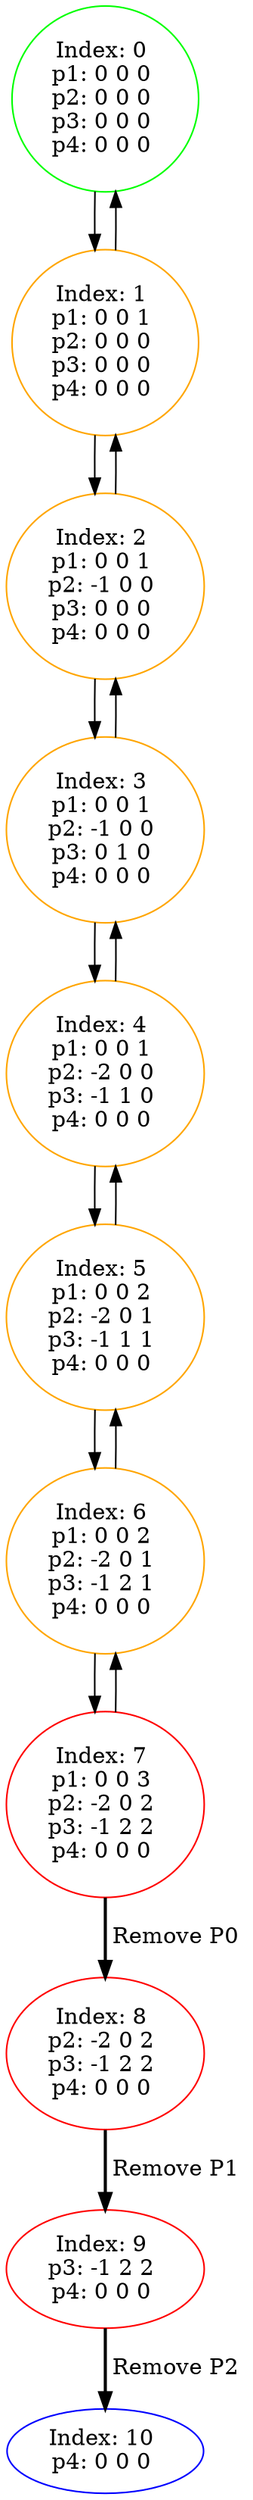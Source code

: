 digraph G {
color = "black"
0[label = "Index: 0 
p1: 0 0 0 
p2: 0 0 0 
p3: 0 0 0 
p4: 0 0 0 
", color = "green"]
1[label = "Index: 1 
p1: 0 0 1 
p2: 0 0 0 
p3: 0 0 0 
p4: 0 0 0 
", color = "orange"]
2[label = "Index: 2 
p1: 0 0 1 
p2: -1 0 0 
p3: 0 0 0 
p4: 0 0 0 
", color = "orange"]
3[label = "Index: 3 
p1: 0 0 1 
p2: -1 0 0 
p3: 0 1 0 
p4: 0 0 0 
", color = "orange"]
4[label = "Index: 4 
p1: 0 0 1 
p2: -2 0 0 
p3: -1 1 0 
p4: 0 0 0 
", color = "orange"]
5[label = "Index: 5 
p1: 0 0 2 
p2: -2 0 1 
p3: -1 1 1 
p4: 0 0 0 
", color = "orange"]
6[label = "Index: 6 
p1: 0 0 2 
p2: -2 0 1 
p3: -1 2 1 
p4: 0 0 0 
", color = "orange"]
7[label = "Index: 7 
p1: 0 0 3 
p2: -2 0 2 
p3: -1 2 2 
p4: 0 0 0 
", color = "red"]
8[label = "Index: 8 
p2: -2 0 2 
p3: -1 2 2 
p4: 0 0 0 
", color = "red"]
9[label = "Index: 9 
p3: -1 2 2 
p4: 0 0 0 
", color = "red"]
10[label = "Index: 10 
p4: 0 0 0 
", color = "blue"]
0 -> 1

1 -> 0
1 -> 2

2 -> 1
2 -> 3

3 -> 2
3 -> 4

4 -> 3
4 -> 5

5 -> 4
5 -> 6

6 -> 5
6 -> 7

7 -> 6
7 -> 8[style=bold label=" Remove P0 "];


8 -> 9[style=bold label=" Remove P1 "];


9 -> 10[style=bold label=" Remove P2 "];


}
